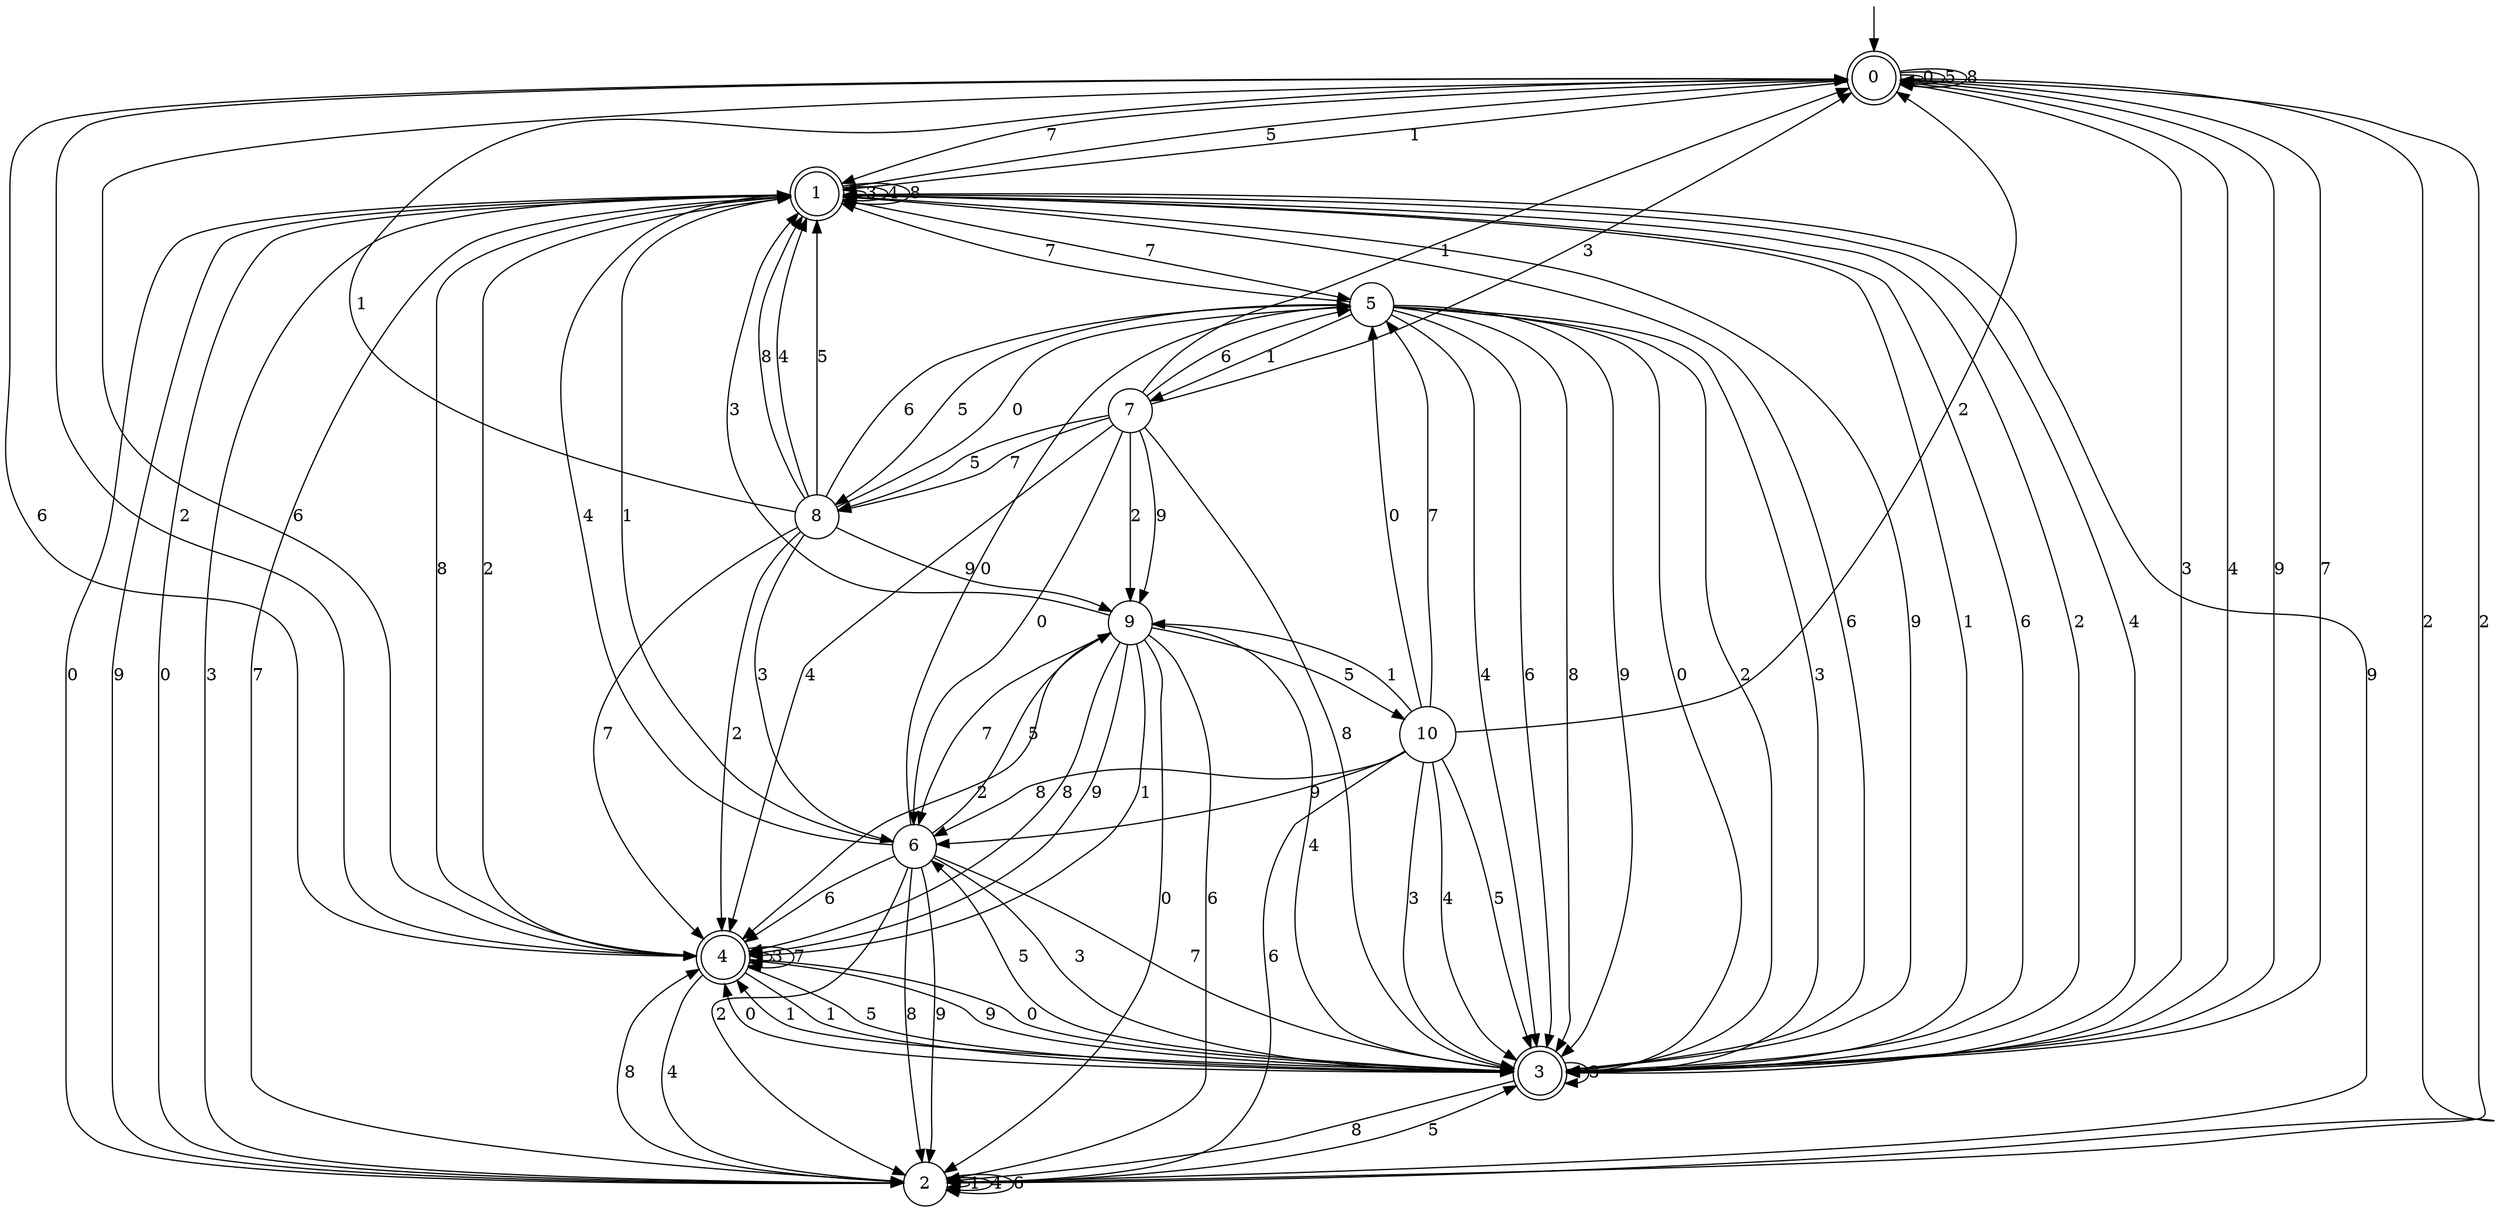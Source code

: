 digraph g {

	s0 [shape="doublecircle" label="0"];
	s1 [shape="doublecircle" label="1"];
	s2 [shape="circle" label="2"];
	s3 [shape="doublecircle" label="3"];
	s4 [shape="doublecircle" label="4"];
	s5 [shape="circle" label="5"];
	s6 [shape="circle" label="6"];
	s7 [shape="circle" label="7"];
	s8 [shape="circle" label="8"];
	s9 [shape="circle" label="9"];
	s10 [shape="circle" label="10"];
	s0 -> s0 [label="0"];
	s0 -> s1 [label="1"];
	s0 -> s2 [label="2"];
	s0 -> s3 [label="3"];
	s0 -> s3 [label="4"];
	s0 -> s0 [label="5"];
	s0 -> s4 [label="6"];
	s0 -> s1 [label="7"];
	s0 -> s0 [label="8"];
	s0 -> s3 [label="9"];
	s1 -> s2 [label="0"];
	s1 -> s3 [label="1"];
	s1 -> s4 [label="2"];
	s1 -> s1 [label="3"];
	s1 -> s1 [label="4"];
	s1 -> s0 [label="5"];
	s1 -> s3 [label="6"];
	s1 -> s5 [label="7"];
	s1 -> s1 [label="8"];
	s1 -> s2 [label="9"];
	s2 -> s1 [label="0"];
	s2 -> s2 [label="1"];
	s2 -> s0 [label="2"];
	s2 -> s1 [label="3"];
	s2 -> s2 [label="4"];
	s2 -> s3 [label="5"];
	s2 -> s2 [label="6"];
	s2 -> s1 [label="7"];
	s2 -> s4 [label="8"];
	s2 -> s1 [label="9"];
	s3 -> s4 [label="0"];
	s3 -> s4 [label="1"];
	s3 -> s1 [label="2"];
	s3 -> s3 [label="3"];
	s3 -> s1 [label="4"];
	s3 -> s6 [label="5"];
	s3 -> s1 [label="6"];
	s3 -> s0 [label="7"];
	s3 -> s2 [label="8"];
	s3 -> s1 [label="9"];
	s4 -> s3 [label="0"];
	s4 -> s3 [label="1"];
	s4 -> s0 [label="2"];
	s4 -> s4 [label="3"];
	s4 -> s2 [label="4"];
	s4 -> s3 [label="5"];
	s4 -> s0 [label="6"];
	s4 -> s4 [label="7"];
	s4 -> s1 [label="8"];
	s4 -> s3 [label="9"];
	s5 -> s3 [label="0"];
	s5 -> s7 [label="1"];
	s5 -> s3 [label="2"];
	s5 -> s3 [label="3"];
	s5 -> s3 [label="4"];
	s5 -> s8 [label="5"];
	s5 -> s3 [label="6"];
	s5 -> s1 [label="7"];
	s5 -> s3 [label="8"];
	s5 -> s3 [label="9"];
	s6 -> s5 [label="0"];
	s6 -> s1 [label="1"];
	s6 -> s2 [label="2"];
	s6 -> s3 [label="3"];
	s6 -> s1 [label="4"];
	s6 -> s9 [label="5"];
	s6 -> s4 [label="6"];
	s6 -> s3 [label="7"];
	s6 -> s2 [label="8"];
	s6 -> s2 [label="9"];
	s7 -> s6 [label="0"];
	s7 -> s0 [label="1"];
	s7 -> s9 [label="2"];
	s7 -> s0 [label="3"];
	s7 -> s4 [label="4"];
	s7 -> s8 [label="5"];
	s7 -> s5 [label="6"];
	s7 -> s8 [label="7"];
	s7 -> s3 [label="8"];
	s7 -> s9 [label="9"];
	s8 -> s5 [label="0"];
	s8 -> s0 [label="1"];
	s8 -> s4 [label="2"];
	s8 -> s6 [label="3"];
	s8 -> s1 [label="4"];
	s8 -> s1 [label="5"];
	s8 -> s5 [label="6"];
	s8 -> s4 [label="7"];
	s8 -> s1 [label="8"];
	s8 -> s9 [label="9"];
	s9 -> s2 [label="0"];
	s9 -> s4 [label="1"];
	s9 -> s4 [label="2"];
	s9 -> s1 [label="3"];
	s9 -> s3 [label="4"];
	s9 -> s10 [label="5"];
	s9 -> s2 [label="6"];
	s9 -> s6 [label="7"];
	s9 -> s4 [label="8"];
	s9 -> s4 [label="9"];
	s10 -> s5 [label="0"];
	s10 -> s9 [label="1"];
	s10 -> s0 [label="2"];
	s10 -> s3 [label="3"];
	s10 -> s3 [label="4"];
	s10 -> s3 [label="5"];
	s10 -> s2 [label="6"];
	s10 -> s5 [label="7"];
	s10 -> s6 [label="8"];
	s10 -> s6 [label="9"];

__start0 [label="" shape="none" width="0" height="0"];
__start0 -> s0;

}
